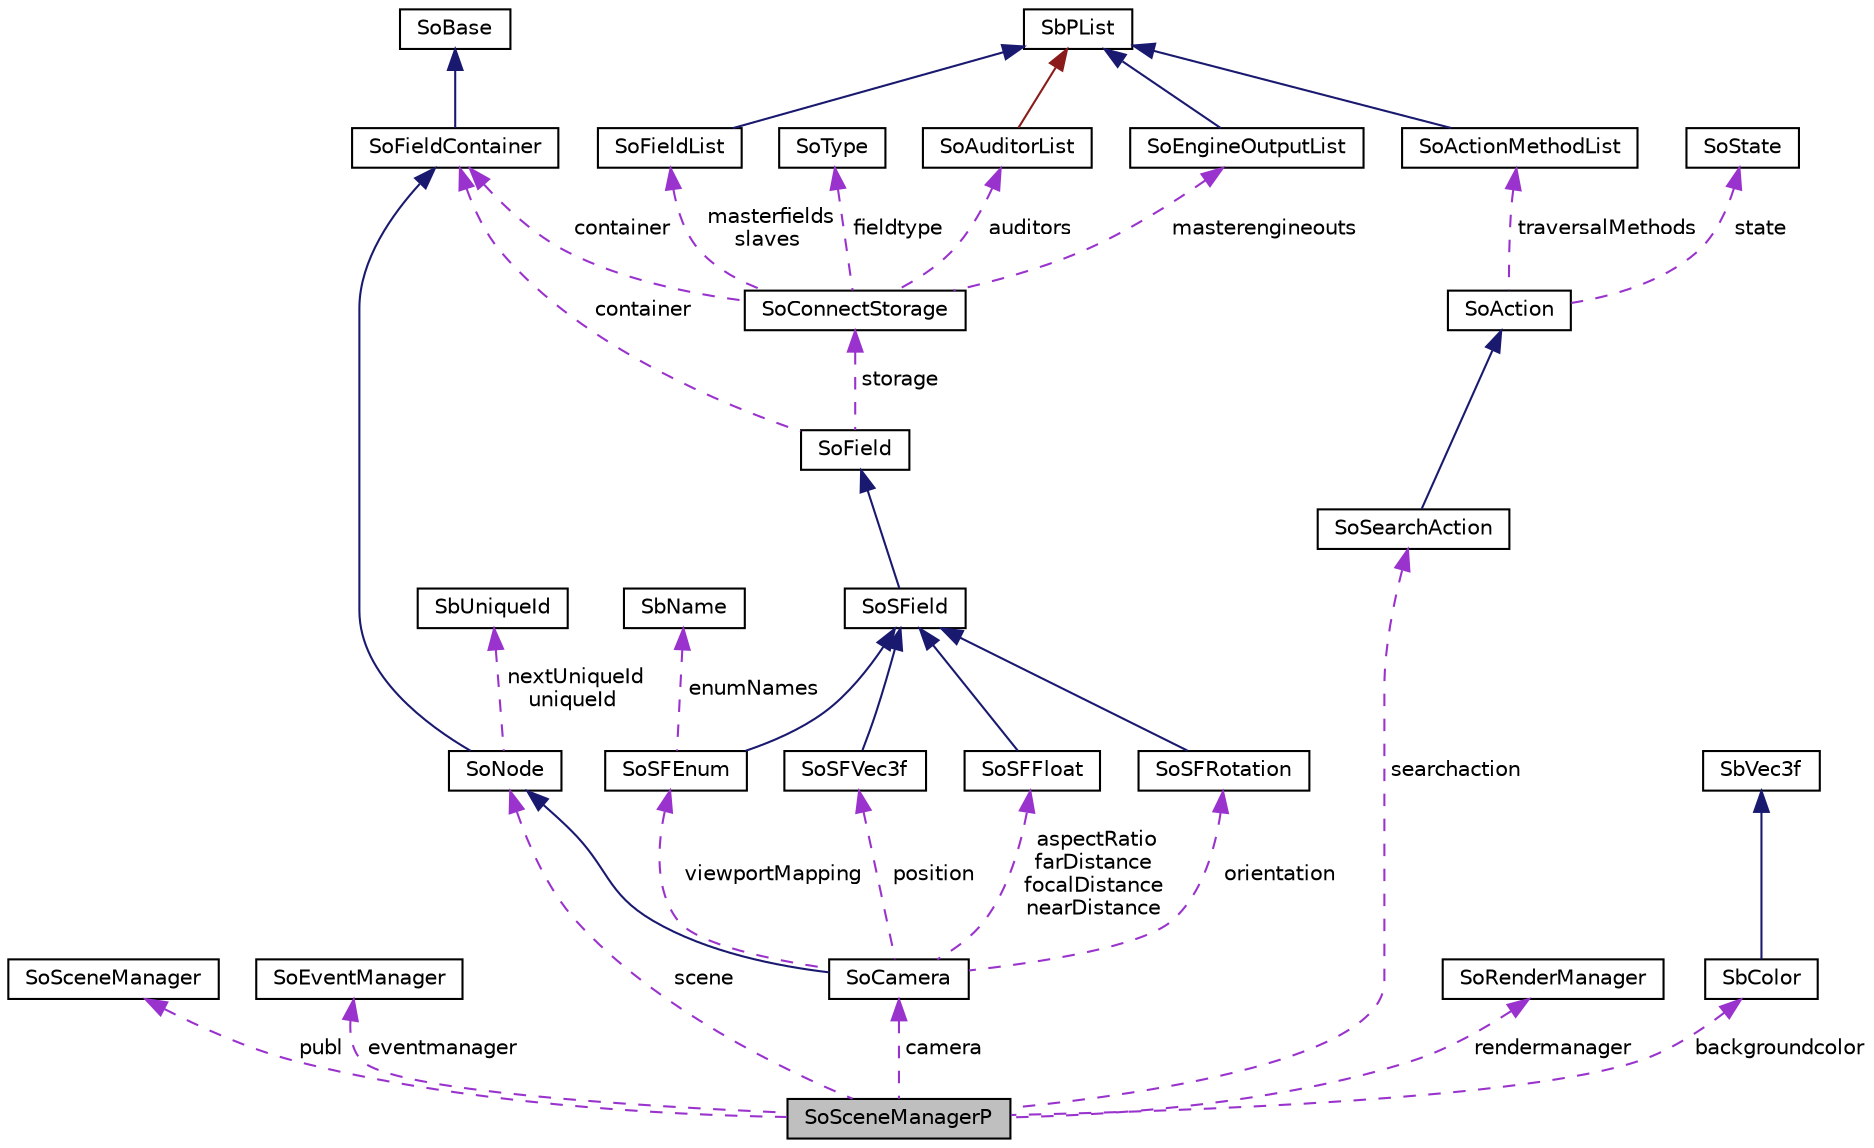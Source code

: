 digraph "SoSceneManagerP"
{
 // LATEX_PDF_SIZE
  edge [fontname="Helvetica",fontsize="10",labelfontname="Helvetica",labelfontsize="10"];
  node [fontname="Helvetica",fontsize="10",shape=record];
  Node1 [label="SoSceneManagerP",height=0.2,width=0.4,color="black", fillcolor="grey75", style="filled", fontcolor="black",tooltip=" "];
  Node2 -> Node1 [dir="back",color="darkorchid3",fontsize="10",style="dashed",label=" publ" ,fontname="Helvetica"];
  Node2 [label="SoSceneManager",height=0.2,width=0.4,color="black", fillcolor="white", style="filled",URL="$classSoSceneManager.html",tooltip="The SoSceneManager class provides the main interface between the scene graph and the GUI toolkit."];
  Node3 -> Node1 [dir="back",color="darkorchid3",fontsize="10",style="dashed",label=" eventmanager" ,fontname="Helvetica"];
  Node3 [label="SoEventManager",height=0.2,width=0.4,color="black", fillcolor="white", style="filled",URL="$classSoEventManager.html",tooltip="The SoEventManager class provides event handling for a Coin3D viewer."];
  Node4 -> Node1 [dir="back",color="darkorchid3",fontsize="10",style="dashed",label=" searchaction" ,fontname="Helvetica"];
  Node4 [label="SoSearchAction",height=0.2,width=0.4,color="black", fillcolor="white", style="filled",URL="$classSoSearchAction.html",tooltip="The SoSearchAction class provides methods for searching through scene graphs."];
  Node5 -> Node4 [dir="back",color="midnightblue",fontsize="10",style="solid",fontname="Helvetica"];
  Node5 [label="SoAction",height=0.2,width=0.4,color="black", fillcolor="white", style="filled",URL="$classSoAction.html",tooltip="The SoAction class is the base class for all traversal actions."];
  Node6 -> Node5 [dir="back",color="darkorchid3",fontsize="10",style="dashed",label=" traversalMethods" ,fontname="Helvetica"];
  Node6 [label="SoActionMethodList",height=0.2,width=0.4,color="black", fillcolor="white", style="filled",URL="$classSoActionMethodList.html",tooltip="The SoActionMethodList class contains function pointers for action methods."];
  Node7 -> Node6 [dir="back",color="midnightblue",fontsize="10",style="solid",fontname="Helvetica"];
  Node7 [label="SbPList",height=0.2,width=0.4,color="black", fillcolor="white", style="filled",URL="$classSbPList.html",tooltip="The SbPList class is a container class for void pointers."];
  Node8 -> Node5 [dir="back",color="darkorchid3",fontsize="10",style="dashed",label=" state" ,fontname="Helvetica"];
  Node8 [label="SoState",height=0.2,width=0.4,color="black", fillcolor="white", style="filled",URL="$classSoState.html",tooltip="The SoState class manages the Coin scene graph traversal state data."];
  Node9 -> Node1 [dir="back",color="darkorchid3",fontsize="10",style="dashed",label=" rendermanager" ,fontname="Helvetica"];
  Node9 [label="SoRenderManager",height=0.2,width=0.4,color="black", fillcolor="white", style="filled",URL="$classSoRenderManager.html",tooltip="The SoRenderManager class is used for controlling the rendering of a scene graph."];
  Node10 -> Node1 [dir="back",color="darkorchid3",fontsize="10",style="dashed",label=" camera" ,fontname="Helvetica"];
  Node10 [label="SoCamera",height=0.2,width=0.4,color="black", fillcolor="white", style="filled",URL="$classSoCamera.html",tooltip="The SoCamera class is the abstract base class for camera definition nodes."];
  Node11 -> Node10 [dir="back",color="midnightblue",fontsize="10",style="solid",fontname="Helvetica"];
  Node11 [label="SoNode",height=0.2,width=0.4,color="black", fillcolor="white", style="filled",URL="$classSoNode.html",tooltip="The SoNode class is the base class for nodes used in scene graphs."];
  Node12 -> Node11 [dir="back",color="midnightblue",fontsize="10",style="solid",fontname="Helvetica"];
  Node12 [label="SoFieldContainer",height=0.2,width=0.4,color="black", fillcolor="white", style="filled",URL="$classSoFieldContainer.html",tooltip="The SoFieldContainer class is a base class for all classes that contain fields."];
  Node13 -> Node12 [dir="back",color="midnightblue",fontsize="10",style="solid",fontname="Helvetica"];
  Node13 [label="SoBase",height=0.2,width=0.4,color="black", fillcolor="white", style="filled",URL="$classSoBase.html",tooltip="The SoBase class is the top-level superclass for a number of class-hierarchies."];
  Node14 -> Node11 [dir="back",color="darkorchid3",fontsize="10",style="dashed",label=" nextUniqueId\nuniqueId" ,fontname="Helvetica"];
  Node14 [label="SbUniqueId",height=0.2,width=0.4,color="black", fillcolor="white", style="filled",URL="$classSbUniqueId.html",tooltip="SbUniqueId is an integer type for node identifiers."];
  Node15 -> Node10 [dir="back",color="darkorchid3",fontsize="10",style="dashed",label=" viewportMapping" ,fontname="Helvetica"];
  Node15 [label="SoSFEnum",height=0.2,width=0.4,color="black", fillcolor="white", style="filled",URL="$classSoSFEnum.html",tooltip="The SoSFEnum class is a container for an enum value."];
  Node16 -> Node15 [dir="back",color="midnightblue",fontsize="10",style="solid",fontname="Helvetica"];
  Node16 [label="SoSField",height=0.2,width=0.4,color="black", fillcolor="white", style="filled",URL="$classSoSField.html",tooltip="The SoSField class is the base class for fields which contains only a single value."];
  Node17 -> Node16 [dir="back",color="midnightblue",fontsize="10",style="solid",fontname="Helvetica"];
  Node17 [label="SoField",height=0.2,width=0.4,color="black", fillcolor="white", style="filled",URL="$classSoField.html",tooltip="The SoField class is the top-level abstract base class for fields."];
  Node12 -> Node17 [dir="back",color="darkorchid3",fontsize="10",style="dashed",label=" container" ,fontname="Helvetica"];
  Node18 -> Node17 [dir="back",color="darkorchid3",fontsize="10",style="dashed",label=" storage" ,fontname="Helvetica"];
  Node18 [label="SoConnectStorage",height=0.2,width=0.4,color="black", fillcolor="white", style="filled",URL="$classSoConnectStorage.html",tooltip=" "];
  Node19 -> Node18 [dir="back",color="darkorchid3",fontsize="10",style="dashed",label=" masterfields\nslaves" ,fontname="Helvetica"];
  Node19 [label="SoFieldList",height=0.2,width=0.4,color="black", fillcolor="white", style="filled",URL="$classSoFieldList.html",tooltip="The SoFieldList class is a container for pointers to SoField objects."];
  Node7 -> Node19 [dir="back",color="midnightblue",fontsize="10",style="solid",fontname="Helvetica"];
  Node20 -> Node18 [dir="back",color="darkorchid3",fontsize="10",style="dashed",label=" auditors" ,fontname="Helvetica"];
  Node20 [label="SoAuditorList",height=0.2,width=0.4,color="black", fillcolor="white", style="filled",URL="$classSoAuditorList.html",tooltip="The SoAuditorList class is used to keep track of auditors for certain object classes."];
  Node7 -> Node20 [dir="back",color="firebrick4",fontsize="10",style="solid",fontname="Helvetica"];
  Node12 -> Node18 [dir="back",color="darkorchid3",fontsize="10",style="dashed",label=" container" ,fontname="Helvetica"];
  Node21 -> Node18 [dir="back",color="darkorchid3",fontsize="10",style="dashed",label=" fieldtype" ,fontname="Helvetica"];
  Node21 [label="SoType",height=0.2,width=0.4,color="black", fillcolor="white", style="filled",URL="$classSoType.html",tooltip="The SoType class is the basis for the runtime type system in Coin."];
  Node22 -> Node18 [dir="back",color="darkorchid3",fontsize="10",style="dashed",label=" masterengineouts" ,fontname="Helvetica"];
  Node22 [label="SoEngineOutputList",height=0.2,width=0.4,color="black", fillcolor="white", style="filled",URL="$classSoEngineOutputList.html",tooltip="The SoEngineOutputList class is a container for SoEngineOutput objects."];
  Node7 -> Node22 [dir="back",color="midnightblue",fontsize="10",style="solid",fontname="Helvetica"];
  Node23 -> Node15 [dir="back",color="darkorchid3",fontsize="10",style="dashed",label=" enumNames" ,fontname="Helvetica"];
  Node23 [label="SbName",height=0.2,width=0.4,color="black", fillcolor="white", style="filled",URL="$classSbName.html",tooltip="The SbName class stores strings by reference."];
  Node24 -> Node10 [dir="back",color="darkorchid3",fontsize="10",style="dashed",label=" aspectRatio\nfarDistance\nfocalDistance\nnearDistance" ,fontname="Helvetica"];
  Node24 [label="SoSFFloat",height=0.2,width=0.4,color="black", fillcolor="white", style="filled",URL="$classSoSFFloat.html",tooltip="The SoSFFloat class is a container for a floating point value."];
  Node16 -> Node24 [dir="back",color="midnightblue",fontsize="10",style="solid",fontname="Helvetica"];
  Node25 -> Node10 [dir="back",color="darkorchid3",fontsize="10",style="dashed",label=" orientation" ,fontname="Helvetica"];
  Node25 [label="SoSFRotation",height=0.2,width=0.4,color="black", fillcolor="white", style="filled",URL="$classSoSFRotation.html",tooltip="The SoSFRotation class is a container for an SbRotation."];
  Node16 -> Node25 [dir="back",color="midnightblue",fontsize="10",style="solid",fontname="Helvetica"];
  Node26 -> Node10 [dir="back",color="darkorchid3",fontsize="10",style="dashed",label=" position" ,fontname="Helvetica"];
  Node26 [label="SoSFVec3f",height=0.2,width=0.4,color="black", fillcolor="white", style="filled",URL="$classSoSFVec3f.html",tooltip="The SoSFVec3f class is a container for an SbVec3f vector."];
  Node16 -> Node26 [dir="back",color="midnightblue",fontsize="10",style="solid",fontname="Helvetica"];
  Node27 -> Node1 [dir="back",color="darkorchid3",fontsize="10",style="dashed",label=" backgroundcolor" ,fontname="Helvetica"];
  Node27 [label="SbColor",height=0.2,width=0.4,color="black", fillcolor="white", style="filled",URL="$classSbColor.html",tooltip="The SbColor class contains the red, green and blue components which make up a color value."];
  Node28 -> Node27 [dir="back",color="midnightblue",fontsize="10",style="solid",fontname="Helvetica"];
  Node28 [label="SbVec3f",height=0.2,width=0.4,color="black", fillcolor="white", style="filled",URL="$classSbVec3f.html",tooltip="The SbVec3f class is a 3 dimensional vector with floating point coordinates."];
  Node11 -> Node1 [dir="back",color="darkorchid3",fontsize="10",style="dashed",label=" scene" ,fontname="Helvetica"];
}
